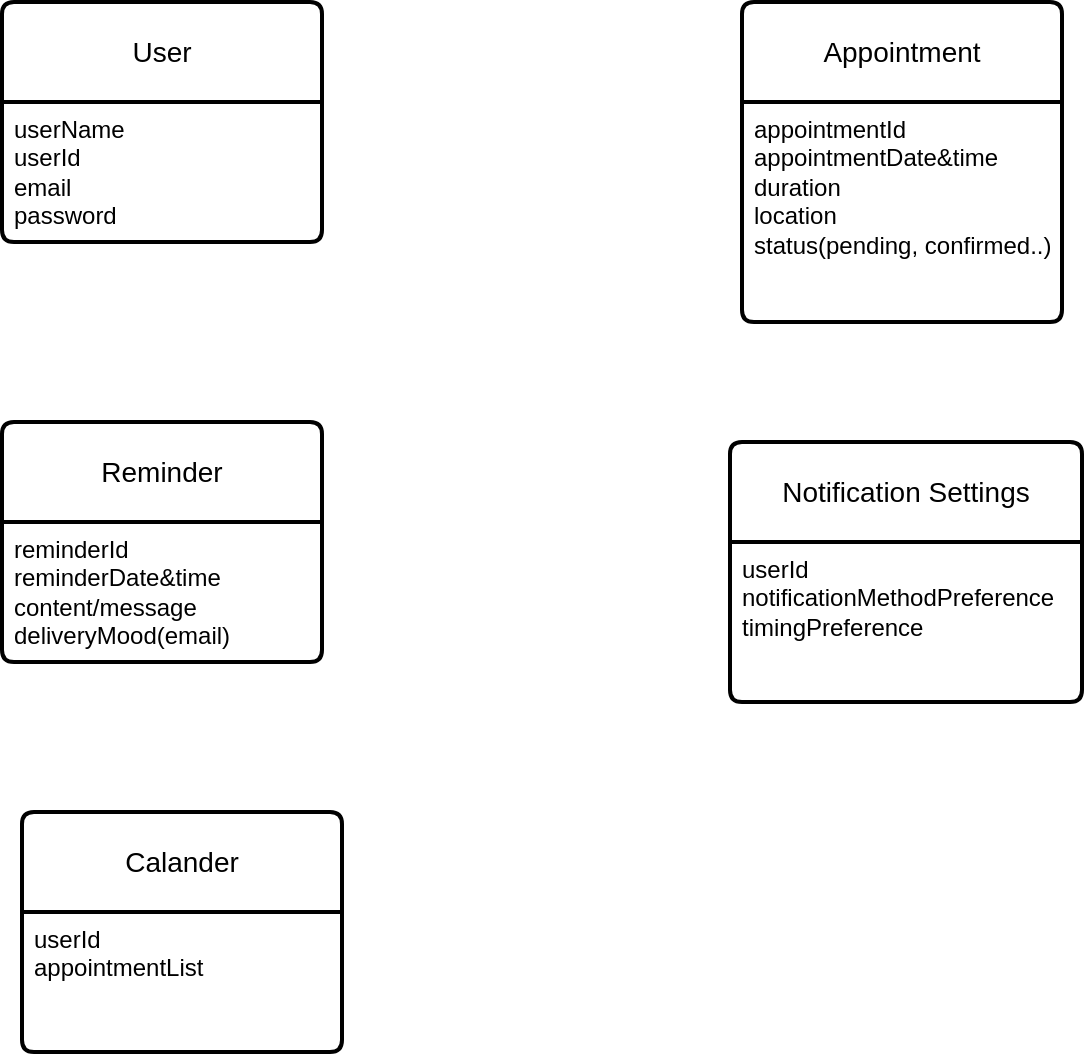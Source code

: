 <mxfile version="23.0.1" type="github">
  <diagram name="Page-1" id="C3Hwjrb-IPvHiDlZz18y">
    <mxGraphModel dx="796" dy="477" grid="1" gridSize="10" guides="1" tooltips="1" connect="1" arrows="1" fold="1" page="1" pageScale="1" pageWidth="827" pageHeight="1169" math="0" shadow="0">
      <root>
        <mxCell id="0" />
        <mxCell id="1" parent="0" />
        <mxCell id="0tqYPtEU-48YP9xvBXRx-1" value="User" style="swimlane;childLayout=stackLayout;horizontal=1;startSize=50;horizontalStack=0;rounded=1;fontSize=14;fontStyle=0;strokeWidth=2;resizeParent=0;resizeLast=1;shadow=0;dashed=0;align=center;arcSize=4;whiteSpace=wrap;html=1;" vertex="1" parent="1">
          <mxGeometry x="50" y="60" width="160" height="120" as="geometry" />
        </mxCell>
        <mxCell id="0tqYPtEU-48YP9xvBXRx-2" value="userName&lt;br&gt;userId&lt;br&gt;email&lt;br&gt;password" style="align=left;strokeColor=none;fillColor=none;spacingLeft=4;fontSize=12;verticalAlign=top;resizable=0;rotatable=0;part=1;html=1;" vertex="1" parent="0tqYPtEU-48YP9xvBXRx-1">
          <mxGeometry y="50" width="160" height="70" as="geometry" />
        </mxCell>
        <mxCell id="0tqYPtEU-48YP9xvBXRx-3" value="Appointment" style="swimlane;childLayout=stackLayout;horizontal=1;startSize=50;horizontalStack=0;rounded=1;fontSize=14;fontStyle=0;strokeWidth=2;resizeParent=0;resizeLast=1;shadow=0;dashed=0;align=center;arcSize=4;whiteSpace=wrap;html=1;" vertex="1" parent="1">
          <mxGeometry x="420" y="60" width="160" height="160" as="geometry" />
        </mxCell>
        <mxCell id="0tqYPtEU-48YP9xvBXRx-4" value="appointmentId&lt;br&gt;appointmentDate&amp;amp;time&lt;br&gt;duration&lt;br&gt;location&lt;br&gt;status(pending, confirmed..)" style="align=left;strokeColor=none;fillColor=none;spacingLeft=4;fontSize=12;verticalAlign=top;resizable=0;rotatable=0;part=1;html=1;" vertex="1" parent="0tqYPtEU-48YP9xvBXRx-3">
          <mxGeometry y="50" width="160" height="110" as="geometry" />
        </mxCell>
        <mxCell id="0tqYPtEU-48YP9xvBXRx-8" value="Reminder" style="swimlane;childLayout=stackLayout;horizontal=1;startSize=50;horizontalStack=0;rounded=1;fontSize=14;fontStyle=0;strokeWidth=2;resizeParent=0;resizeLast=1;shadow=0;dashed=0;align=center;arcSize=4;whiteSpace=wrap;html=1;" vertex="1" parent="1">
          <mxGeometry x="50" y="270" width="160" height="120" as="geometry" />
        </mxCell>
        <mxCell id="0tqYPtEU-48YP9xvBXRx-9" value="reminderId&lt;br&gt;reminderDate&amp;amp;time&lt;br&gt;content/message&lt;br&gt;deliveryMood(email)" style="align=left;strokeColor=none;fillColor=none;spacingLeft=4;fontSize=12;verticalAlign=top;resizable=0;rotatable=0;part=1;html=1;" vertex="1" parent="0tqYPtEU-48YP9xvBXRx-8">
          <mxGeometry y="50" width="160" height="70" as="geometry" />
        </mxCell>
        <mxCell id="0tqYPtEU-48YP9xvBXRx-10" value="Notification Settings" style="swimlane;childLayout=stackLayout;horizontal=1;startSize=50;horizontalStack=0;rounded=1;fontSize=14;fontStyle=0;strokeWidth=2;resizeParent=0;resizeLast=1;shadow=0;dashed=0;align=center;arcSize=4;whiteSpace=wrap;html=1;" vertex="1" parent="1">
          <mxGeometry x="414" y="280" width="176" height="130" as="geometry" />
        </mxCell>
        <mxCell id="0tqYPtEU-48YP9xvBXRx-11" value="userId&lt;br&gt;notificationMethodPreference&lt;br&gt;timingPreference" style="align=left;strokeColor=none;fillColor=none;spacingLeft=4;fontSize=12;verticalAlign=top;resizable=0;rotatable=0;part=1;html=1;" vertex="1" parent="0tqYPtEU-48YP9xvBXRx-10">
          <mxGeometry y="50" width="176" height="80" as="geometry" />
        </mxCell>
        <mxCell id="0tqYPtEU-48YP9xvBXRx-12" value="Calander" style="swimlane;childLayout=stackLayout;horizontal=1;startSize=50;horizontalStack=0;rounded=1;fontSize=14;fontStyle=0;strokeWidth=2;resizeParent=0;resizeLast=1;shadow=0;dashed=0;align=center;arcSize=4;whiteSpace=wrap;html=1;" vertex="1" parent="1">
          <mxGeometry x="60" y="465" width="160" height="120" as="geometry" />
        </mxCell>
        <mxCell id="0tqYPtEU-48YP9xvBXRx-13" value="userId&lt;br&gt;appointmentList" style="align=left;strokeColor=none;fillColor=none;spacingLeft=4;fontSize=12;verticalAlign=top;resizable=0;rotatable=0;part=1;html=1;" vertex="1" parent="0tqYPtEU-48YP9xvBXRx-12">
          <mxGeometry y="50" width="160" height="70" as="geometry" />
        </mxCell>
      </root>
    </mxGraphModel>
  </diagram>
</mxfile>
